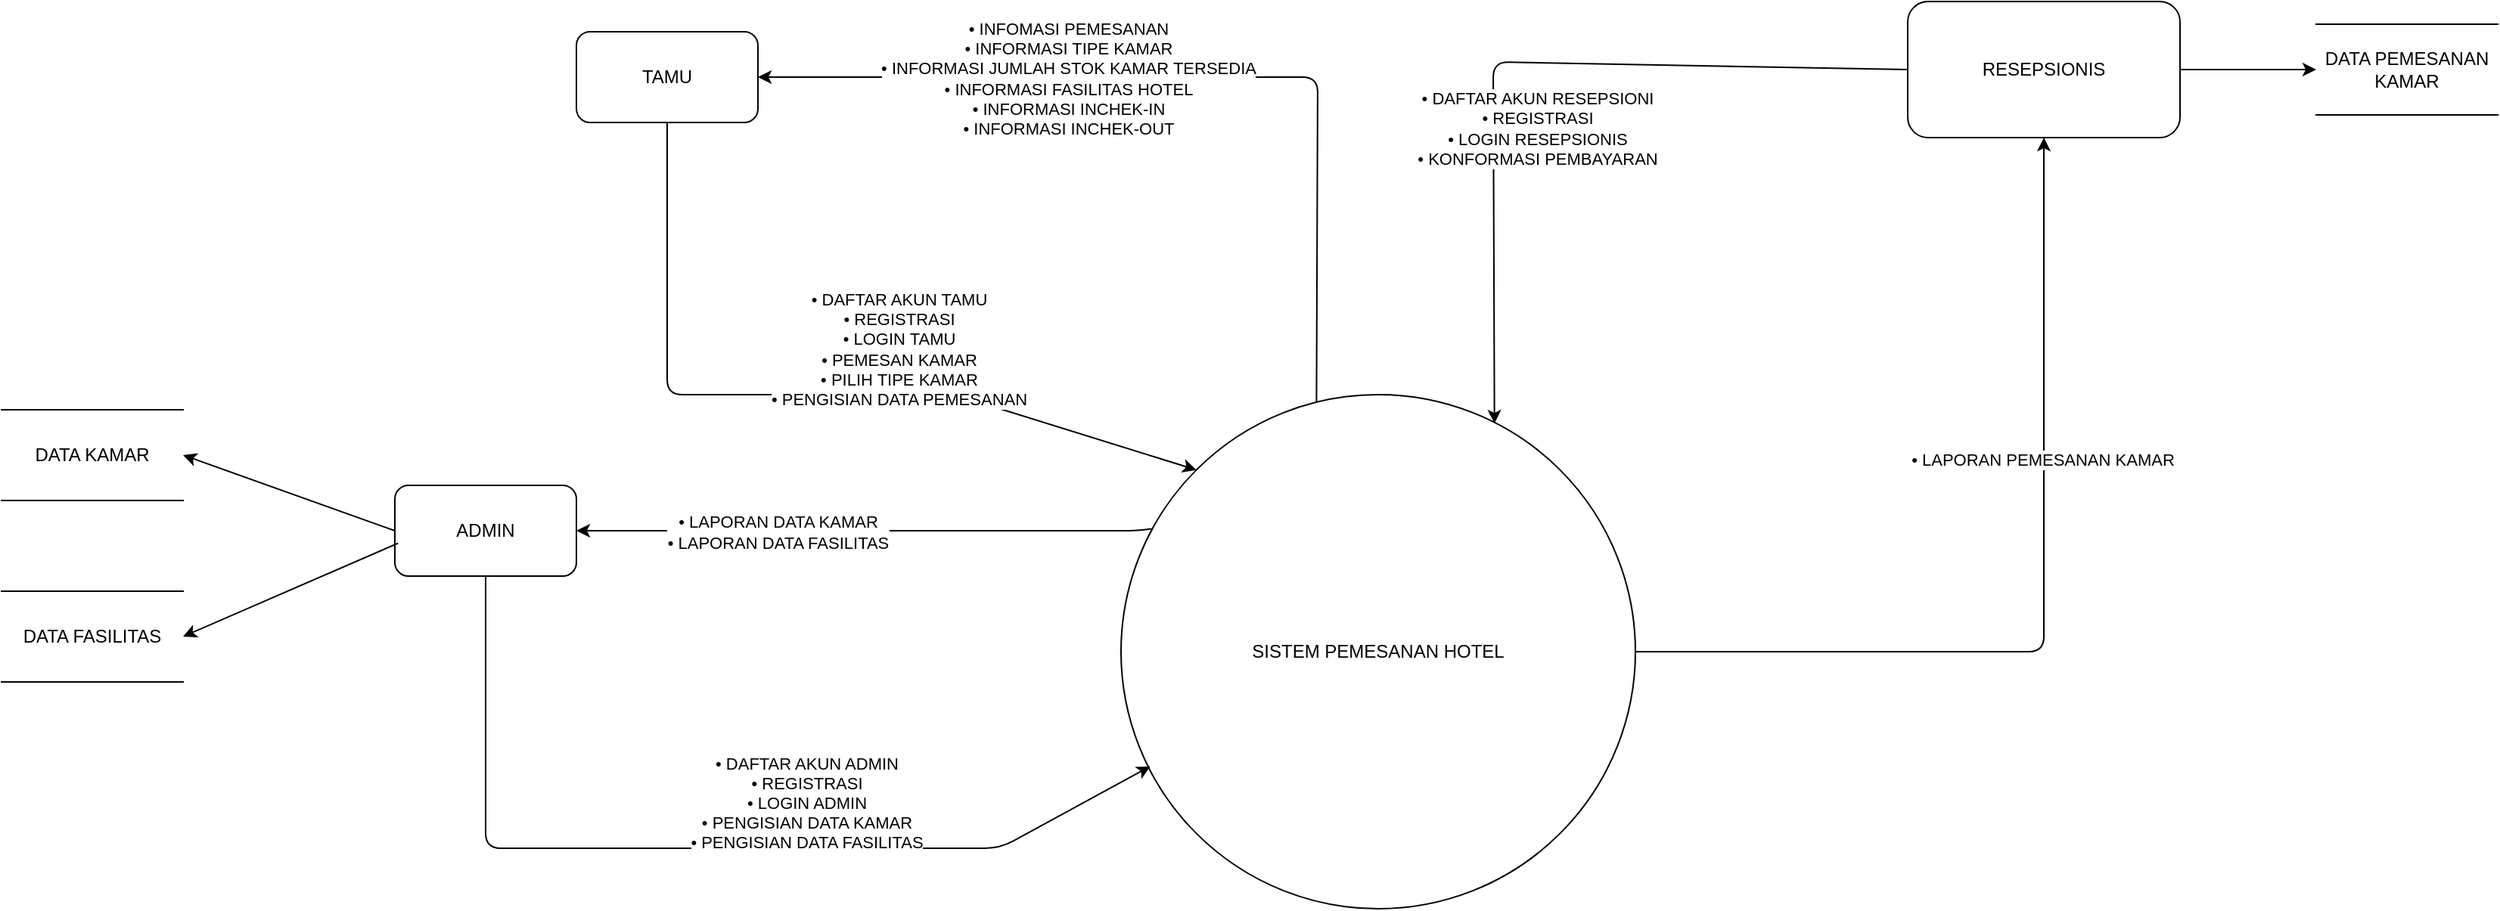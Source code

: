 <mxfile version="13.9.9" type="device"><diagram id="q0qo8KU-_EKhj92be6jq" name="Page-1"><mxGraphModel dx="1618" dy="482" grid="1" gridSize="10" guides="1" tooltips="1" connect="1" arrows="1" fold="1" page="1" pageScale="1" pageWidth="850" pageHeight="1100" math="0" shadow="0"><root><mxCell id="0"/><mxCell id="1" parent="0"/><mxCell id="7uSYk65kuFxXSVBlZ6hP-2" value="TAMU" style="rounded=1;whiteSpace=wrap;html=1;" parent="1" vertex="1"><mxGeometry y="70" width="120" height="60" as="geometry"/></mxCell><mxCell id="7uSYk65kuFxXSVBlZ6hP-3" value="• DAFTAR AKUN TAMU&lt;br&gt;• REGISTRASI&lt;br&gt;• LOGIN TAMU&lt;br&gt;• PEMESAN KAMAR&lt;br&gt;• PILIH TIPE KAMAR&lt;br&gt;• PENGISIAN DATA PEMESANAN&lt;br&gt;" style="endArrow=classic;html=1;exitX=0.5;exitY=1;exitDx=0;exitDy=0;entryX=0;entryY=0;entryDx=0;entryDy=0;" parent="1" source="7uSYk65kuFxXSVBlZ6hP-2" target="7uSYk65kuFxXSVBlZ6hP-8" edge="1"><mxGeometry x="0.24" y="30" width="50" height="50" relative="1" as="geometry"><mxPoint x="340" y="210" as="sourcePoint"/><mxPoint x="380" y="310" as="targetPoint"/><Array as="points"><mxPoint x="60" y="310"/><mxPoint x="250" y="310"/></Array><mxPoint as="offset"/></mxGeometry></mxCell><mxCell id="7uSYk65kuFxXSVBlZ6hP-4" value="" style="endArrow=classic;html=1;exitX=0.38;exitY=0.019;exitDx=0;exitDy=0;entryX=1;entryY=0.5;entryDx=0;entryDy=0;exitPerimeter=0;" parent="1" source="7uSYk65kuFxXSVBlZ6hP-8" target="7uSYk65kuFxXSVBlZ6hP-2" edge="1"><mxGeometry width="50" height="50" relative="1" as="geometry"><mxPoint x="490" y="200" as="sourcePoint"/><mxPoint x="390" y="200" as="targetPoint"/><Array as="points"><mxPoint x="490" y="100"/></Array></mxGeometry></mxCell><mxCell id="7uSYk65kuFxXSVBlZ6hP-5" value="• INFOMASI PEMESANAN&lt;br&gt;• INFORMASI TIPE KAMAR&lt;br&gt;• INFORMASI JUMLAH STOK KAMAR TERSEDIA&lt;br&gt;• INFORMASI FASILITAS HOTEL&lt;br&gt;• INFORMASI INCHEK-IN&lt;br&gt;• INFORMASI INCHEK-OUT" style="edgeLabel;html=1;align=center;verticalAlign=middle;resizable=0;points=[];" parent="7uSYk65kuFxXSVBlZ6hP-4" vertex="1" connectable="0"><mxGeometry x="0.303" y="1" relative="1" as="geometry"><mxPoint as="offset"/></mxGeometry></mxCell><mxCell id="7uSYk65kuFxXSVBlZ6hP-6" value="ADMIN" style="rounded=1;whiteSpace=wrap;html=1;" parent="1" vertex="1"><mxGeometry x="-120" y="370" width="120" height="60" as="geometry"/></mxCell><mxCell id="7uSYk65kuFxXSVBlZ6hP-8" value="SISTEM PEMESANAN HOTEL" style="ellipse;whiteSpace=wrap;html=1;aspect=fixed;" parent="1" vertex="1"><mxGeometry x="360" y="310" width="340" height="340" as="geometry"/></mxCell><mxCell id="7uSYk65kuFxXSVBlZ6hP-12" value="• DAFTAR AKUN ADMIN&lt;br&gt;• REGISTRASI&lt;br&gt;• LOGIN ADMIN&lt;br&gt;• PENGISIAN DATA KAMAR&lt;br&gt;• PENGISIAN DATA FASILITAS" style="endArrow=classic;html=1;exitX=0.5;exitY=1;exitDx=0;exitDy=0;entryX=0.057;entryY=0.723;entryDx=0;entryDy=0;entryPerimeter=0;" parent="1" target="7uSYk65kuFxXSVBlZ6hP-8" edge="1"><mxGeometry x="0.24" y="30" width="50" height="50" relative="1" as="geometry"><mxPoint x="-60" y="430" as="sourcePoint"/><mxPoint x="420" y="610" as="targetPoint"/><Array as="points"><mxPoint x="-60" y="610"/><mxPoint x="280" y="610"/></Array><mxPoint x="-1" as="offset"/></mxGeometry></mxCell><mxCell id="7uSYk65kuFxXSVBlZ6hP-13" value="DATA KAMAR" style="shape=partialRectangle;whiteSpace=wrap;html=1;left=0;right=0;fillColor=none;" parent="1" vertex="1"><mxGeometry x="-380" y="320" width="120" height="60" as="geometry"/></mxCell><mxCell id="7uSYk65kuFxXSVBlZ6hP-14" value="DATA FASILITAS" style="shape=partialRectangle;whiteSpace=wrap;html=1;left=0;right=0;fillColor=none;" parent="1" vertex="1"><mxGeometry x="-380" y="440" width="120" height="60" as="geometry"/></mxCell><mxCell id="7uSYk65kuFxXSVBlZ6hP-15" value="" style="endArrow=classic;html=1;entryX=1;entryY=0.5;entryDx=0;entryDy=0;exitX=0;exitY=0.5;exitDx=0;exitDy=0;" parent="1" source="7uSYk65kuFxXSVBlZ6hP-6" target="7uSYk65kuFxXSVBlZ6hP-13" edge="1"><mxGeometry width="50" height="50" relative="1" as="geometry"><mxPoint x="-130" y="380" as="sourcePoint"/><mxPoint y="450" as="targetPoint"/></mxGeometry></mxCell><mxCell id="7uSYk65kuFxXSVBlZ6hP-16" value="" style="endArrow=classic;html=1;entryX=1;entryY=0.5;entryDx=0;entryDy=0;exitX=0.017;exitY=0.638;exitDx=0;exitDy=0;exitPerimeter=0;" parent="1" source="7uSYk65kuFxXSVBlZ6hP-6" target="7uSYk65kuFxXSVBlZ6hP-14" edge="1"><mxGeometry width="50" height="50" relative="1" as="geometry"><mxPoint x="-50" y="500" as="sourcePoint"/><mxPoint y="450" as="targetPoint"/></mxGeometry></mxCell><mxCell id="7uSYk65kuFxXSVBlZ6hP-17" value="" style="endArrow=classic;html=1;entryX=1;entryY=0.5;entryDx=0;entryDy=0;exitX=0.059;exitY=0.261;exitDx=0;exitDy=0;exitPerimeter=0;" parent="1" source="7uSYk65kuFxXSVBlZ6hP-8" edge="1"><mxGeometry width="50" height="50" relative="1" as="geometry"><mxPoint x="220" y="480" as="sourcePoint"/><mxPoint x="-2.274e-13" y="400.0" as="targetPoint"/><Array as="points"><mxPoint x="370" y="400"/></Array></mxGeometry></mxCell><mxCell id="7uSYk65kuFxXSVBlZ6hP-18" value="• LAPORAN DATA KAMAR&lt;br&gt;• LAPORAN DATA FASILITAS" style="edgeLabel;html=1;align=center;verticalAlign=middle;resizable=0;points=[];" parent="7uSYk65kuFxXSVBlZ6hP-17" vertex="1" connectable="0"><mxGeometry x="0.303" y="1" relative="1" as="geometry"><mxPoint as="offset"/></mxGeometry></mxCell><mxCell id="7uSYk65kuFxXSVBlZ6hP-19" value="RESEPSIONIS" style="rounded=1;whiteSpace=wrap;html=1;" parent="1" vertex="1"><mxGeometry x="880" y="50" width="180" height="90" as="geometry"/></mxCell><mxCell id="7uSYk65kuFxXSVBlZ6hP-20" value="• DAFTAR AKUN RESEPSIONI&lt;br&gt;• REGISTRASI&lt;br&gt;• LOGIN RESEPSIONIS&lt;br&gt;• KONFORMASI PEMBAYARAN" style="endArrow=classic;html=1;exitX=0;exitY=0.5;exitDx=0;exitDy=0;entryX=0.726;entryY=0.056;entryDx=0;entryDy=0;entryPerimeter=0;" parent="1" source="7uSYk65kuFxXSVBlZ6hP-19" target="7uSYk65kuFxXSVBlZ6hP-8" edge="1"><mxGeometry x="0.24" y="30" width="50" height="50" relative="1" as="geometry"><mxPoint x="630.0" y="120" as="sourcePoint"/><mxPoint x="1069.38" y="245.82" as="targetPoint"/><Array as="points"><mxPoint x="606" y="90"/></Array><mxPoint x="-1" as="offset"/></mxGeometry></mxCell><mxCell id="7uSYk65kuFxXSVBlZ6hP-21" value="" style="endArrow=classic;html=1;exitX=1;exitY=0.5;exitDx=0;exitDy=0;entryX=0.5;entryY=1;entryDx=0;entryDy=0;" parent="1" source="7uSYk65kuFxXSVBlZ6hP-8" target="7uSYk65kuFxXSVBlZ6hP-19" edge="1"><mxGeometry width="50" height="50" relative="1" as="geometry"><mxPoint x="1149.2" y="536.46" as="sourcePoint"/><mxPoint x="780" y="320.0" as="targetPoint"/><Array as="points"><mxPoint x="970" y="480"/></Array></mxGeometry></mxCell><mxCell id="7uSYk65kuFxXSVBlZ6hP-22" value="• LAPORAN PEMESANAN KAMAR" style="edgeLabel;html=1;align=center;verticalAlign=middle;resizable=0;points=[];" parent="7uSYk65kuFxXSVBlZ6hP-21" vertex="1" connectable="0"><mxGeometry x="0.303" y="1" relative="1" as="geometry"><mxPoint as="offset"/></mxGeometry></mxCell><mxCell id="iGbaXRXk-FSzR49OhM3B-1" value="DATA PEMESANAN KAMAR" style="shape=partialRectangle;whiteSpace=wrap;html=1;left=0;right=0;fillColor=none;" vertex="1" parent="1"><mxGeometry x="1150" y="65" width="120" height="60" as="geometry"/></mxCell><mxCell id="iGbaXRXk-FSzR49OhM3B-2" value="" style="endArrow=classic;html=1;exitX=1;exitY=0.5;exitDx=0;exitDy=0;entryX=0;entryY=0.5;entryDx=0;entryDy=0;" edge="1" parent="1" source="7uSYk65kuFxXSVBlZ6hP-19" target="iGbaXRXk-FSzR49OhM3B-1"><mxGeometry width="50" height="50" relative="1" as="geometry"><mxPoint x="920" y="310" as="sourcePoint"/><mxPoint x="970" y="260" as="targetPoint"/></mxGeometry></mxCell></root></mxGraphModel></diagram></mxfile>